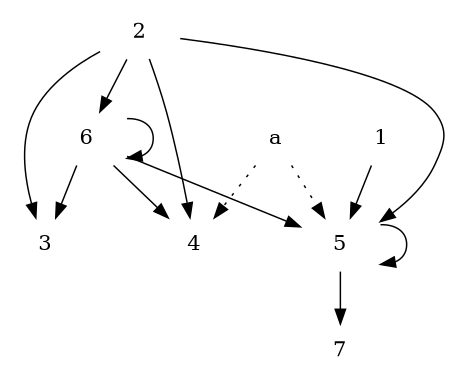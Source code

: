 digraph dg {
    size="3,3"
    node [shape = plaintext];
	1 -> 5
	2 -> 3
	2 -> 4
	2 -> 5
	2 -> 6
	5 -> 5
	5 -> 7
	6 -> 3
	6 -> 4
	6 -> 5
	6 -> 6
	a -> 4 [style = dotted]
	a -> 5 [style = dotted]
}
